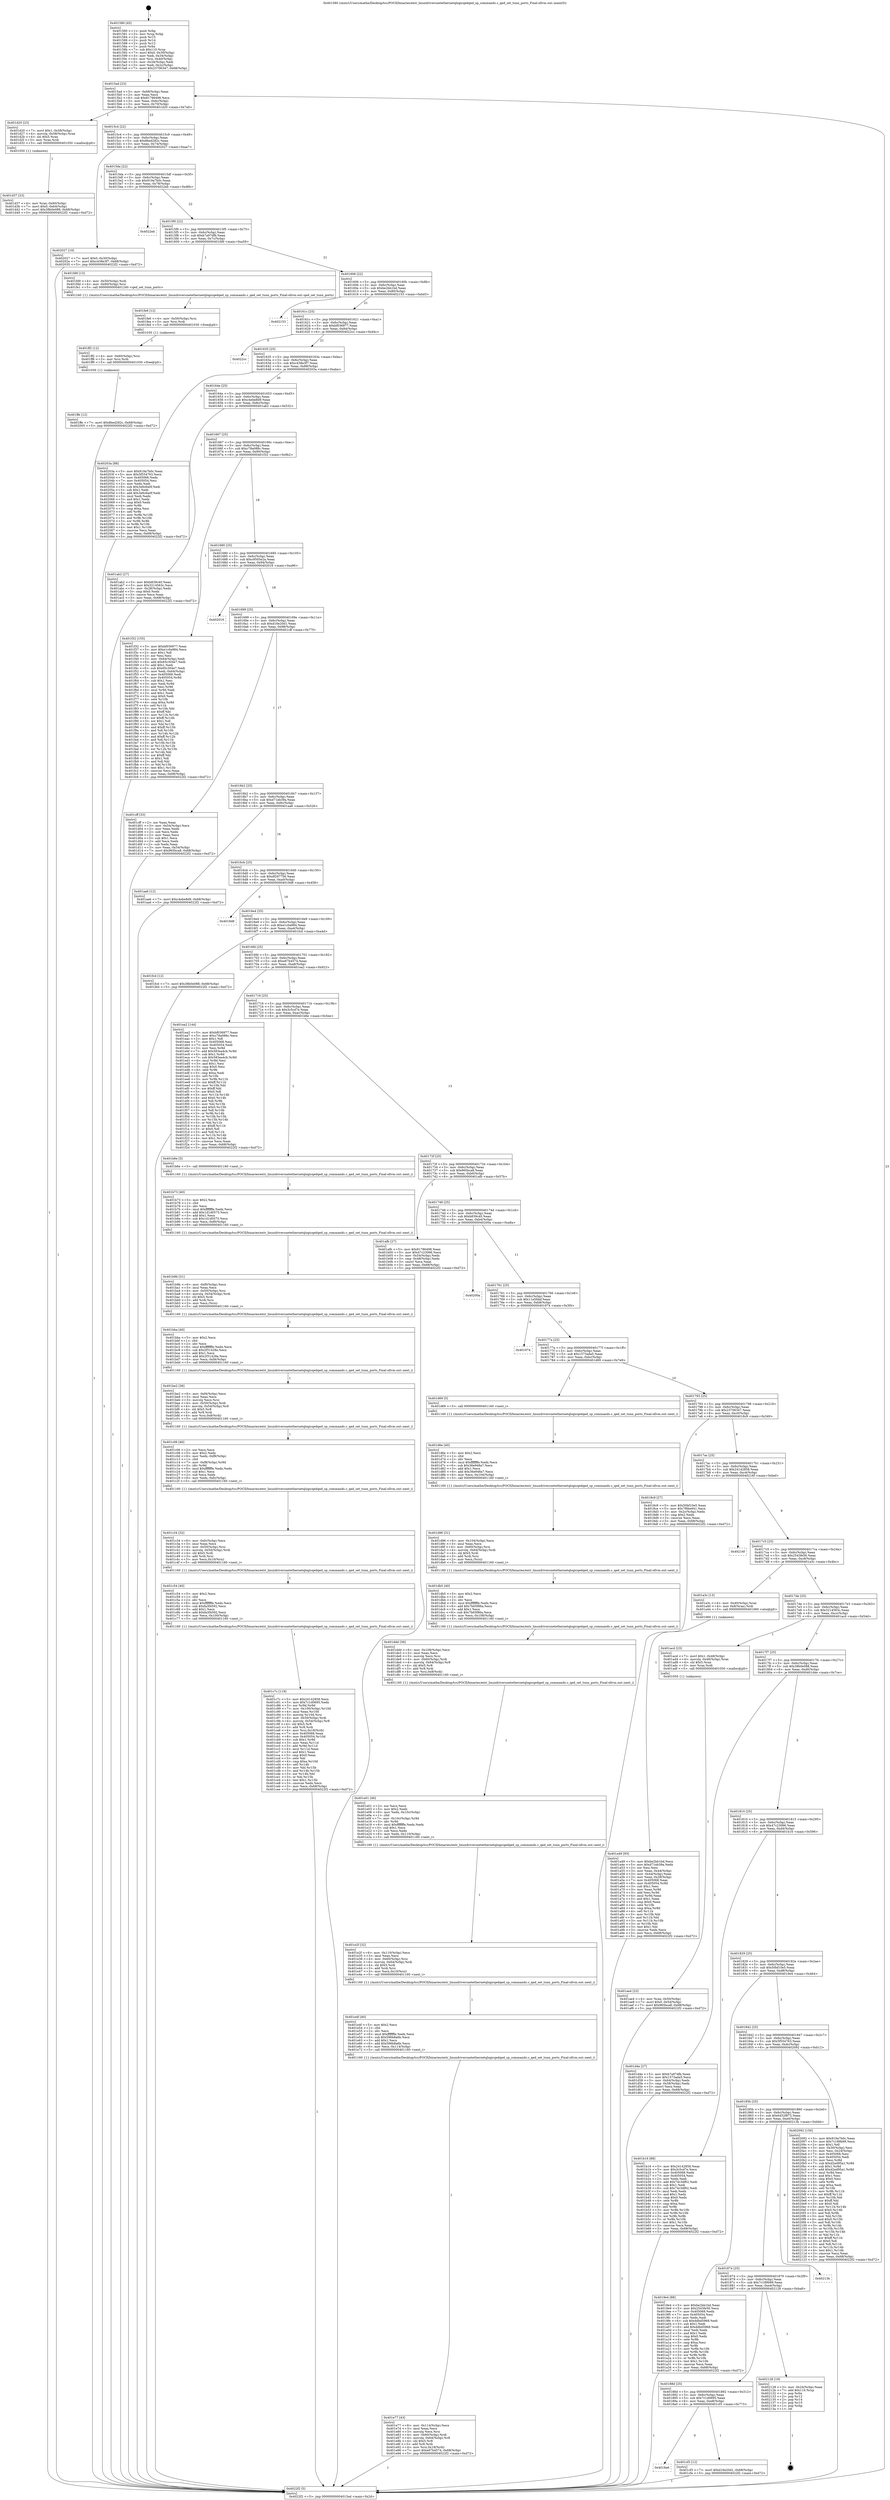 digraph "0x401580" {
  label = "0x401580 (/mnt/c/Users/mathe/Desktop/tcc/POCII/binaries/extr_linuxdriversnetethernetqlogicqedqed_sp_commands.c_qed_set_tunn_ports_Final-ollvm.out::main(0))"
  labelloc = "t"
  node[shape=record]

  Entry [label="",width=0.3,height=0.3,shape=circle,fillcolor=black,style=filled]
  "0x4015ad" [label="{
     0x4015ad [23]\l
     | [instrs]\l
     &nbsp;&nbsp;0x4015ad \<+3\>: mov -0x68(%rbp),%eax\l
     &nbsp;&nbsp;0x4015b0 \<+2\>: mov %eax,%ecx\l
     &nbsp;&nbsp;0x4015b2 \<+6\>: sub $0x81786498,%ecx\l
     &nbsp;&nbsp;0x4015b8 \<+3\>: mov %eax,-0x6c(%rbp)\l
     &nbsp;&nbsp;0x4015bb \<+3\>: mov %ecx,-0x70(%rbp)\l
     &nbsp;&nbsp;0x4015be \<+6\>: je 0000000000401d20 \<main+0x7a0\>\l
  }"]
  "0x401d20" [label="{
     0x401d20 [23]\l
     | [instrs]\l
     &nbsp;&nbsp;0x401d20 \<+7\>: movl $0x1,-0x58(%rbp)\l
     &nbsp;&nbsp;0x401d27 \<+4\>: movslq -0x58(%rbp),%rax\l
     &nbsp;&nbsp;0x401d2b \<+4\>: shl $0x5,%rax\l
     &nbsp;&nbsp;0x401d2f \<+3\>: mov %rax,%rdi\l
     &nbsp;&nbsp;0x401d32 \<+5\>: call 0000000000401050 \<malloc@plt\>\l
     | [calls]\l
     &nbsp;&nbsp;0x401050 \{1\} (unknown)\l
  }"]
  "0x4015c4" [label="{
     0x4015c4 [22]\l
     | [instrs]\l
     &nbsp;&nbsp;0x4015c4 \<+5\>: jmp 00000000004015c9 \<main+0x49\>\l
     &nbsp;&nbsp;0x4015c9 \<+3\>: mov -0x6c(%rbp),%eax\l
     &nbsp;&nbsp;0x4015cc \<+5\>: sub $0x8bed282c,%eax\l
     &nbsp;&nbsp;0x4015d1 \<+3\>: mov %eax,-0x74(%rbp)\l
     &nbsp;&nbsp;0x4015d4 \<+6\>: je 0000000000402027 \<main+0xaa7\>\l
  }"]
  Exit [label="",width=0.3,height=0.3,shape=circle,fillcolor=black,style=filled,peripheries=2]
  "0x402027" [label="{
     0x402027 [19]\l
     | [instrs]\l
     &nbsp;&nbsp;0x402027 \<+7\>: movl $0x0,-0x30(%rbp)\l
     &nbsp;&nbsp;0x40202e \<+7\>: movl $0xc438e3f7,-0x68(%rbp)\l
     &nbsp;&nbsp;0x402035 \<+5\>: jmp 00000000004022f2 \<main+0xd72\>\l
  }"]
  "0x4015da" [label="{
     0x4015da [22]\l
     | [instrs]\l
     &nbsp;&nbsp;0x4015da \<+5\>: jmp 00000000004015df \<main+0x5f\>\l
     &nbsp;&nbsp;0x4015df \<+3\>: mov -0x6c(%rbp),%eax\l
     &nbsp;&nbsp;0x4015e2 \<+5\>: sub $0x919a7b0c,%eax\l
     &nbsp;&nbsp;0x4015e7 \<+3\>: mov %eax,-0x78(%rbp)\l
     &nbsp;&nbsp;0x4015ea \<+6\>: je 00000000004022eb \<main+0xd6b\>\l
  }"]
  "0x401ffe" [label="{
     0x401ffe [12]\l
     | [instrs]\l
     &nbsp;&nbsp;0x401ffe \<+7\>: movl $0x8bed282c,-0x68(%rbp)\l
     &nbsp;&nbsp;0x402005 \<+5\>: jmp 00000000004022f2 \<main+0xd72\>\l
  }"]
  "0x4022eb" [label="{
     0x4022eb\l
  }", style=dashed]
  "0x4015f0" [label="{
     0x4015f0 [22]\l
     | [instrs]\l
     &nbsp;&nbsp;0x4015f0 \<+5\>: jmp 00000000004015f5 \<main+0x75\>\l
     &nbsp;&nbsp;0x4015f5 \<+3\>: mov -0x6c(%rbp),%eax\l
     &nbsp;&nbsp;0x4015f8 \<+5\>: sub $0xb7a97dfb,%eax\l
     &nbsp;&nbsp;0x4015fd \<+3\>: mov %eax,-0x7c(%rbp)\l
     &nbsp;&nbsp;0x401600 \<+6\>: je 0000000000401fd9 \<main+0xa59\>\l
  }"]
  "0x401ff2" [label="{
     0x401ff2 [12]\l
     | [instrs]\l
     &nbsp;&nbsp;0x401ff2 \<+4\>: mov -0x60(%rbp),%rsi\l
     &nbsp;&nbsp;0x401ff6 \<+3\>: mov %rsi,%rdi\l
     &nbsp;&nbsp;0x401ff9 \<+5\>: call 0000000000401030 \<free@plt\>\l
     | [calls]\l
     &nbsp;&nbsp;0x401030 \{1\} (unknown)\l
  }"]
  "0x401fd9" [label="{
     0x401fd9 [13]\l
     | [instrs]\l
     &nbsp;&nbsp;0x401fd9 \<+4\>: mov -0x50(%rbp),%rdi\l
     &nbsp;&nbsp;0x401fdd \<+4\>: mov -0x60(%rbp),%rsi\l
     &nbsp;&nbsp;0x401fe1 \<+5\>: call 0000000000401240 \<qed_set_tunn_ports\>\l
     | [calls]\l
     &nbsp;&nbsp;0x401240 \{1\} (/mnt/c/Users/mathe/Desktop/tcc/POCII/binaries/extr_linuxdriversnetethernetqlogicqedqed_sp_commands.c_qed_set_tunn_ports_Final-ollvm.out::qed_set_tunn_ports)\l
  }"]
  "0x401606" [label="{
     0x401606 [22]\l
     | [instrs]\l
     &nbsp;&nbsp;0x401606 \<+5\>: jmp 000000000040160b \<main+0x8b\>\l
     &nbsp;&nbsp;0x40160b \<+3\>: mov -0x6c(%rbp),%eax\l
     &nbsp;&nbsp;0x40160e \<+5\>: sub $0xbe2bb1bd,%eax\l
     &nbsp;&nbsp;0x401613 \<+3\>: mov %eax,-0x80(%rbp)\l
     &nbsp;&nbsp;0x401616 \<+6\>: je 0000000000402153 \<main+0xbd3\>\l
  }"]
  "0x401fe6" [label="{
     0x401fe6 [12]\l
     | [instrs]\l
     &nbsp;&nbsp;0x401fe6 \<+4\>: mov -0x50(%rbp),%rsi\l
     &nbsp;&nbsp;0x401fea \<+3\>: mov %rsi,%rdi\l
     &nbsp;&nbsp;0x401fed \<+5\>: call 0000000000401030 \<free@plt\>\l
     | [calls]\l
     &nbsp;&nbsp;0x401030 \{1\} (unknown)\l
  }"]
  "0x402153" [label="{
     0x402153\l
  }", style=dashed]
  "0x40161c" [label="{
     0x40161c [25]\l
     | [instrs]\l
     &nbsp;&nbsp;0x40161c \<+5\>: jmp 0000000000401621 \<main+0xa1\>\l
     &nbsp;&nbsp;0x401621 \<+3\>: mov -0x6c(%rbp),%eax\l
     &nbsp;&nbsp;0x401624 \<+5\>: sub $0xbf036977,%eax\l
     &nbsp;&nbsp;0x401629 \<+6\>: mov %eax,-0x84(%rbp)\l
     &nbsp;&nbsp;0x40162f \<+6\>: je 00000000004022cc \<main+0xd4c\>\l
  }"]
  "0x401e77" [label="{
     0x401e77 [43]\l
     | [instrs]\l
     &nbsp;&nbsp;0x401e77 \<+6\>: mov -0x114(%rbp),%ecx\l
     &nbsp;&nbsp;0x401e7d \<+3\>: imul %eax,%ecx\l
     &nbsp;&nbsp;0x401e80 \<+3\>: movslq %ecx,%rsi\l
     &nbsp;&nbsp;0x401e83 \<+4\>: mov -0x60(%rbp),%rdi\l
     &nbsp;&nbsp;0x401e87 \<+4\>: movslq -0x64(%rbp),%r8\l
     &nbsp;&nbsp;0x401e8b \<+4\>: shl $0x5,%r8\l
     &nbsp;&nbsp;0x401e8f \<+3\>: add %r8,%rdi\l
     &nbsp;&nbsp;0x401e92 \<+4\>: mov %rsi,0x18(%rdi)\l
     &nbsp;&nbsp;0x401e96 \<+7\>: movl $0xe67b4574,-0x68(%rbp)\l
     &nbsp;&nbsp;0x401e9d \<+5\>: jmp 00000000004022f2 \<main+0xd72\>\l
  }"]
  "0x4022cc" [label="{
     0x4022cc\l
  }", style=dashed]
  "0x401635" [label="{
     0x401635 [25]\l
     | [instrs]\l
     &nbsp;&nbsp;0x401635 \<+5\>: jmp 000000000040163a \<main+0xba\>\l
     &nbsp;&nbsp;0x40163a \<+3\>: mov -0x6c(%rbp),%eax\l
     &nbsp;&nbsp;0x40163d \<+5\>: sub $0xc438e3f7,%eax\l
     &nbsp;&nbsp;0x401642 \<+6\>: mov %eax,-0x88(%rbp)\l
     &nbsp;&nbsp;0x401648 \<+6\>: je 000000000040203a \<main+0xaba\>\l
  }"]
  "0x401e4f" [label="{
     0x401e4f [40]\l
     | [instrs]\l
     &nbsp;&nbsp;0x401e4f \<+5\>: mov $0x2,%ecx\l
     &nbsp;&nbsp;0x401e54 \<+1\>: cltd\l
     &nbsp;&nbsp;0x401e55 \<+2\>: idiv %ecx\l
     &nbsp;&nbsp;0x401e57 \<+6\>: imul $0xfffffffe,%edx,%ecx\l
     &nbsp;&nbsp;0x401e5d \<+6\>: sub $0x596b8a6b,%ecx\l
     &nbsp;&nbsp;0x401e63 \<+3\>: add $0x1,%ecx\l
     &nbsp;&nbsp;0x401e66 \<+6\>: add $0x596b8a6b,%ecx\l
     &nbsp;&nbsp;0x401e6c \<+6\>: mov %ecx,-0x114(%rbp)\l
     &nbsp;&nbsp;0x401e72 \<+5\>: call 0000000000401160 \<next_i\>\l
     | [calls]\l
     &nbsp;&nbsp;0x401160 \{1\} (/mnt/c/Users/mathe/Desktop/tcc/POCII/binaries/extr_linuxdriversnetethernetqlogicqedqed_sp_commands.c_qed_set_tunn_ports_Final-ollvm.out::next_i)\l
  }"]
  "0x40203a" [label="{
     0x40203a [88]\l
     | [instrs]\l
     &nbsp;&nbsp;0x40203a \<+5\>: mov $0x919a7b0c,%eax\l
     &nbsp;&nbsp;0x40203f \<+5\>: mov $0x5f554763,%ecx\l
     &nbsp;&nbsp;0x402044 \<+7\>: mov 0x405068,%edx\l
     &nbsp;&nbsp;0x40204b \<+7\>: mov 0x405054,%esi\l
     &nbsp;&nbsp;0x402052 \<+2\>: mov %edx,%edi\l
     &nbsp;&nbsp;0x402054 \<+6\>: sub $0x3e6c6a0f,%edi\l
     &nbsp;&nbsp;0x40205a \<+3\>: sub $0x1,%edi\l
     &nbsp;&nbsp;0x40205d \<+6\>: add $0x3e6c6a0f,%edi\l
     &nbsp;&nbsp;0x402063 \<+3\>: imul %edi,%edx\l
     &nbsp;&nbsp;0x402066 \<+3\>: and $0x1,%edx\l
     &nbsp;&nbsp;0x402069 \<+3\>: cmp $0x0,%edx\l
     &nbsp;&nbsp;0x40206c \<+4\>: sete %r8b\l
     &nbsp;&nbsp;0x402070 \<+3\>: cmp $0xa,%esi\l
     &nbsp;&nbsp;0x402073 \<+4\>: setl %r9b\l
     &nbsp;&nbsp;0x402077 \<+3\>: mov %r8b,%r10b\l
     &nbsp;&nbsp;0x40207a \<+3\>: and %r9b,%r10b\l
     &nbsp;&nbsp;0x40207d \<+3\>: xor %r9b,%r8b\l
     &nbsp;&nbsp;0x402080 \<+3\>: or %r8b,%r10b\l
     &nbsp;&nbsp;0x402083 \<+4\>: test $0x1,%r10b\l
     &nbsp;&nbsp;0x402087 \<+3\>: cmovne %ecx,%eax\l
     &nbsp;&nbsp;0x40208a \<+3\>: mov %eax,-0x68(%rbp)\l
     &nbsp;&nbsp;0x40208d \<+5\>: jmp 00000000004022f2 \<main+0xd72\>\l
  }"]
  "0x40164e" [label="{
     0x40164e [25]\l
     | [instrs]\l
     &nbsp;&nbsp;0x40164e \<+5\>: jmp 0000000000401653 \<main+0xd3\>\l
     &nbsp;&nbsp;0x401653 \<+3\>: mov -0x6c(%rbp),%eax\l
     &nbsp;&nbsp;0x401656 \<+5\>: sub $0xc4ebe8d9,%eax\l
     &nbsp;&nbsp;0x40165b \<+6\>: mov %eax,-0x8c(%rbp)\l
     &nbsp;&nbsp;0x401661 \<+6\>: je 0000000000401ab2 \<main+0x532\>\l
  }"]
  "0x401e2f" [label="{
     0x401e2f [32]\l
     | [instrs]\l
     &nbsp;&nbsp;0x401e2f \<+6\>: mov -0x110(%rbp),%ecx\l
     &nbsp;&nbsp;0x401e35 \<+3\>: imul %eax,%ecx\l
     &nbsp;&nbsp;0x401e38 \<+4\>: mov -0x60(%rbp),%rsi\l
     &nbsp;&nbsp;0x401e3c \<+4\>: movslq -0x64(%rbp),%rdi\l
     &nbsp;&nbsp;0x401e40 \<+4\>: shl $0x5,%rdi\l
     &nbsp;&nbsp;0x401e44 \<+3\>: add %rdi,%rsi\l
     &nbsp;&nbsp;0x401e47 \<+3\>: mov %ecx,0x10(%rsi)\l
     &nbsp;&nbsp;0x401e4a \<+5\>: call 0000000000401160 \<next_i\>\l
     | [calls]\l
     &nbsp;&nbsp;0x401160 \{1\} (/mnt/c/Users/mathe/Desktop/tcc/POCII/binaries/extr_linuxdriversnetethernetqlogicqedqed_sp_commands.c_qed_set_tunn_ports_Final-ollvm.out::next_i)\l
  }"]
  "0x401ab2" [label="{
     0x401ab2 [27]\l
     | [instrs]\l
     &nbsp;&nbsp;0x401ab2 \<+5\>: mov $0xb839c40,%eax\l
     &nbsp;&nbsp;0x401ab7 \<+5\>: mov $0x3214563c,%ecx\l
     &nbsp;&nbsp;0x401abc \<+3\>: mov -0x28(%rbp),%edx\l
     &nbsp;&nbsp;0x401abf \<+3\>: cmp $0x0,%edx\l
     &nbsp;&nbsp;0x401ac2 \<+3\>: cmove %ecx,%eax\l
     &nbsp;&nbsp;0x401ac5 \<+3\>: mov %eax,-0x68(%rbp)\l
     &nbsp;&nbsp;0x401ac8 \<+5\>: jmp 00000000004022f2 \<main+0xd72\>\l
  }"]
  "0x401667" [label="{
     0x401667 [25]\l
     | [instrs]\l
     &nbsp;&nbsp;0x401667 \<+5\>: jmp 000000000040166c \<main+0xec\>\l
     &nbsp;&nbsp;0x40166c \<+3\>: mov -0x6c(%rbp),%eax\l
     &nbsp;&nbsp;0x40166f \<+5\>: sub $0xc78a088c,%eax\l
     &nbsp;&nbsp;0x401674 \<+6\>: mov %eax,-0x90(%rbp)\l
     &nbsp;&nbsp;0x40167a \<+6\>: je 0000000000401f32 \<main+0x9b2\>\l
  }"]
  "0x401e01" [label="{
     0x401e01 [46]\l
     | [instrs]\l
     &nbsp;&nbsp;0x401e01 \<+2\>: xor %ecx,%ecx\l
     &nbsp;&nbsp;0x401e03 \<+5\>: mov $0x2,%edx\l
     &nbsp;&nbsp;0x401e08 \<+6\>: mov %edx,-0x10c(%rbp)\l
     &nbsp;&nbsp;0x401e0e \<+1\>: cltd\l
     &nbsp;&nbsp;0x401e0f \<+7\>: mov -0x10c(%rbp),%r9d\l
     &nbsp;&nbsp;0x401e16 \<+3\>: idiv %r9d\l
     &nbsp;&nbsp;0x401e19 \<+6\>: imul $0xfffffffe,%edx,%edx\l
     &nbsp;&nbsp;0x401e1f \<+3\>: sub $0x1,%ecx\l
     &nbsp;&nbsp;0x401e22 \<+2\>: sub %ecx,%edx\l
     &nbsp;&nbsp;0x401e24 \<+6\>: mov %edx,-0x110(%rbp)\l
     &nbsp;&nbsp;0x401e2a \<+5\>: call 0000000000401160 \<next_i\>\l
     | [calls]\l
     &nbsp;&nbsp;0x401160 \{1\} (/mnt/c/Users/mathe/Desktop/tcc/POCII/binaries/extr_linuxdriversnetethernetqlogicqedqed_sp_commands.c_qed_set_tunn_ports_Final-ollvm.out::next_i)\l
  }"]
  "0x401f32" [label="{
     0x401f32 [155]\l
     | [instrs]\l
     &nbsp;&nbsp;0x401f32 \<+5\>: mov $0xbf036977,%eax\l
     &nbsp;&nbsp;0x401f37 \<+5\>: mov $0xe1c0a984,%ecx\l
     &nbsp;&nbsp;0x401f3c \<+2\>: mov $0x1,%dl\l
     &nbsp;&nbsp;0x401f3e \<+2\>: xor %esi,%esi\l
     &nbsp;&nbsp;0x401f40 \<+3\>: mov -0x64(%rbp),%edi\l
     &nbsp;&nbsp;0x401f43 \<+6\>: add $0x65c304e7,%edi\l
     &nbsp;&nbsp;0x401f49 \<+3\>: add $0x1,%edi\l
     &nbsp;&nbsp;0x401f4c \<+6\>: sub $0x65c304e7,%edi\l
     &nbsp;&nbsp;0x401f52 \<+3\>: mov %edi,-0x64(%rbp)\l
     &nbsp;&nbsp;0x401f55 \<+7\>: mov 0x405068,%edi\l
     &nbsp;&nbsp;0x401f5c \<+8\>: mov 0x405054,%r8d\l
     &nbsp;&nbsp;0x401f64 \<+3\>: sub $0x1,%esi\l
     &nbsp;&nbsp;0x401f67 \<+3\>: mov %edi,%r9d\l
     &nbsp;&nbsp;0x401f6a \<+3\>: add %esi,%r9d\l
     &nbsp;&nbsp;0x401f6d \<+4\>: imul %r9d,%edi\l
     &nbsp;&nbsp;0x401f71 \<+3\>: and $0x1,%edi\l
     &nbsp;&nbsp;0x401f74 \<+3\>: cmp $0x0,%edi\l
     &nbsp;&nbsp;0x401f77 \<+4\>: sete %r10b\l
     &nbsp;&nbsp;0x401f7b \<+4\>: cmp $0xa,%r8d\l
     &nbsp;&nbsp;0x401f7f \<+4\>: setl %r11b\l
     &nbsp;&nbsp;0x401f83 \<+3\>: mov %r10b,%bl\l
     &nbsp;&nbsp;0x401f86 \<+3\>: xor $0xff,%bl\l
     &nbsp;&nbsp;0x401f89 \<+3\>: mov %r11b,%r14b\l
     &nbsp;&nbsp;0x401f8c \<+4\>: xor $0xff,%r14b\l
     &nbsp;&nbsp;0x401f90 \<+3\>: xor $0x1,%dl\l
     &nbsp;&nbsp;0x401f93 \<+3\>: mov %bl,%r15b\l
     &nbsp;&nbsp;0x401f96 \<+4\>: and $0xff,%r15b\l
     &nbsp;&nbsp;0x401f9a \<+3\>: and %dl,%r10b\l
     &nbsp;&nbsp;0x401f9d \<+3\>: mov %r14b,%r12b\l
     &nbsp;&nbsp;0x401fa0 \<+4\>: and $0xff,%r12b\l
     &nbsp;&nbsp;0x401fa4 \<+3\>: and %dl,%r11b\l
     &nbsp;&nbsp;0x401fa7 \<+3\>: or %r10b,%r15b\l
     &nbsp;&nbsp;0x401faa \<+3\>: or %r11b,%r12b\l
     &nbsp;&nbsp;0x401fad \<+3\>: xor %r12b,%r15b\l
     &nbsp;&nbsp;0x401fb0 \<+3\>: or %r14b,%bl\l
     &nbsp;&nbsp;0x401fb3 \<+3\>: xor $0xff,%bl\l
     &nbsp;&nbsp;0x401fb6 \<+3\>: or $0x1,%dl\l
     &nbsp;&nbsp;0x401fb9 \<+2\>: and %dl,%bl\l
     &nbsp;&nbsp;0x401fbb \<+3\>: or %bl,%r15b\l
     &nbsp;&nbsp;0x401fbe \<+4\>: test $0x1,%r15b\l
     &nbsp;&nbsp;0x401fc2 \<+3\>: cmovne %ecx,%eax\l
     &nbsp;&nbsp;0x401fc5 \<+3\>: mov %eax,-0x68(%rbp)\l
     &nbsp;&nbsp;0x401fc8 \<+5\>: jmp 00000000004022f2 \<main+0xd72\>\l
  }"]
  "0x401680" [label="{
     0x401680 [25]\l
     | [instrs]\l
     &nbsp;&nbsp;0x401680 \<+5\>: jmp 0000000000401685 \<main+0x105\>\l
     &nbsp;&nbsp;0x401685 \<+3\>: mov -0x6c(%rbp),%eax\l
     &nbsp;&nbsp;0x401688 \<+5\>: sub $0xc9505e2a,%eax\l
     &nbsp;&nbsp;0x40168d \<+6\>: mov %eax,-0x94(%rbp)\l
     &nbsp;&nbsp;0x401693 \<+6\>: je 0000000000402016 \<main+0xa96\>\l
  }"]
  "0x401ddd" [label="{
     0x401ddd [36]\l
     | [instrs]\l
     &nbsp;&nbsp;0x401ddd \<+6\>: mov -0x108(%rbp),%ecx\l
     &nbsp;&nbsp;0x401de3 \<+3\>: imul %eax,%ecx\l
     &nbsp;&nbsp;0x401de6 \<+3\>: movslq %ecx,%rsi\l
     &nbsp;&nbsp;0x401de9 \<+4\>: mov -0x60(%rbp),%rdi\l
     &nbsp;&nbsp;0x401ded \<+4\>: movslq -0x64(%rbp),%r8\l
     &nbsp;&nbsp;0x401df1 \<+4\>: shl $0x5,%r8\l
     &nbsp;&nbsp;0x401df5 \<+3\>: add %r8,%rdi\l
     &nbsp;&nbsp;0x401df8 \<+4\>: mov %rsi,0x8(%rdi)\l
     &nbsp;&nbsp;0x401dfc \<+5\>: call 0000000000401160 \<next_i\>\l
     | [calls]\l
     &nbsp;&nbsp;0x401160 \{1\} (/mnt/c/Users/mathe/Desktop/tcc/POCII/binaries/extr_linuxdriversnetethernetqlogicqedqed_sp_commands.c_qed_set_tunn_ports_Final-ollvm.out::next_i)\l
  }"]
  "0x402016" [label="{
     0x402016\l
  }", style=dashed]
  "0x401699" [label="{
     0x401699 [25]\l
     | [instrs]\l
     &nbsp;&nbsp;0x401699 \<+5\>: jmp 000000000040169e \<main+0x11e\>\l
     &nbsp;&nbsp;0x40169e \<+3\>: mov -0x6c(%rbp),%eax\l
     &nbsp;&nbsp;0x4016a1 \<+5\>: sub $0xd16e20d1,%eax\l
     &nbsp;&nbsp;0x4016a6 \<+6\>: mov %eax,-0x98(%rbp)\l
     &nbsp;&nbsp;0x4016ac \<+6\>: je 0000000000401cff \<main+0x77f\>\l
  }"]
  "0x401db5" [label="{
     0x401db5 [40]\l
     | [instrs]\l
     &nbsp;&nbsp;0x401db5 \<+5\>: mov $0x2,%ecx\l
     &nbsp;&nbsp;0x401dba \<+1\>: cltd\l
     &nbsp;&nbsp;0x401dbb \<+2\>: idiv %ecx\l
     &nbsp;&nbsp;0x401dbd \<+6\>: imul $0xfffffffe,%edx,%ecx\l
     &nbsp;&nbsp;0x401dc3 \<+6\>: add $0x7b65f86a,%ecx\l
     &nbsp;&nbsp;0x401dc9 \<+3\>: add $0x1,%ecx\l
     &nbsp;&nbsp;0x401dcc \<+6\>: sub $0x7b65f86a,%ecx\l
     &nbsp;&nbsp;0x401dd2 \<+6\>: mov %ecx,-0x108(%rbp)\l
     &nbsp;&nbsp;0x401dd8 \<+5\>: call 0000000000401160 \<next_i\>\l
     | [calls]\l
     &nbsp;&nbsp;0x401160 \{1\} (/mnt/c/Users/mathe/Desktop/tcc/POCII/binaries/extr_linuxdriversnetethernetqlogicqedqed_sp_commands.c_qed_set_tunn_ports_Final-ollvm.out::next_i)\l
  }"]
  "0x401cff" [label="{
     0x401cff [33]\l
     | [instrs]\l
     &nbsp;&nbsp;0x401cff \<+2\>: xor %eax,%eax\l
     &nbsp;&nbsp;0x401d01 \<+3\>: mov -0x54(%rbp),%ecx\l
     &nbsp;&nbsp;0x401d04 \<+2\>: mov %eax,%edx\l
     &nbsp;&nbsp;0x401d06 \<+2\>: sub %ecx,%edx\l
     &nbsp;&nbsp;0x401d08 \<+2\>: mov %eax,%ecx\l
     &nbsp;&nbsp;0x401d0a \<+3\>: sub $0x1,%ecx\l
     &nbsp;&nbsp;0x401d0d \<+2\>: add %ecx,%edx\l
     &nbsp;&nbsp;0x401d0f \<+2\>: sub %edx,%eax\l
     &nbsp;&nbsp;0x401d11 \<+3\>: mov %eax,-0x54(%rbp)\l
     &nbsp;&nbsp;0x401d14 \<+7\>: movl $0x965bca8,-0x68(%rbp)\l
     &nbsp;&nbsp;0x401d1b \<+5\>: jmp 00000000004022f2 \<main+0xd72\>\l
  }"]
  "0x4016b2" [label="{
     0x4016b2 [25]\l
     | [instrs]\l
     &nbsp;&nbsp;0x4016b2 \<+5\>: jmp 00000000004016b7 \<main+0x137\>\l
     &nbsp;&nbsp;0x4016b7 \<+3\>: mov -0x6c(%rbp),%eax\l
     &nbsp;&nbsp;0x4016ba \<+5\>: sub $0xd71eb39a,%eax\l
     &nbsp;&nbsp;0x4016bf \<+6\>: mov %eax,-0x9c(%rbp)\l
     &nbsp;&nbsp;0x4016c5 \<+6\>: je 0000000000401aa6 \<main+0x526\>\l
  }"]
  "0x401d96" [label="{
     0x401d96 [31]\l
     | [instrs]\l
     &nbsp;&nbsp;0x401d96 \<+6\>: mov -0x104(%rbp),%ecx\l
     &nbsp;&nbsp;0x401d9c \<+3\>: imul %eax,%ecx\l
     &nbsp;&nbsp;0x401d9f \<+4\>: mov -0x60(%rbp),%rsi\l
     &nbsp;&nbsp;0x401da3 \<+4\>: movslq -0x64(%rbp),%rdi\l
     &nbsp;&nbsp;0x401da7 \<+4\>: shl $0x5,%rdi\l
     &nbsp;&nbsp;0x401dab \<+3\>: add %rdi,%rsi\l
     &nbsp;&nbsp;0x401dae \<+2\>: mov %ecx,(%rsi)\l
     &nbsp;&nbsp;0x401db0 \<+5\>: call 0000000000401160 \<next_i\>\l
     | [calls]\l
     &nbsp;&nbsp;0x401160 \{1\} (/mnt/c/Users/mathe/Desktop/tcc/POCII/binaries/extr_linuxdriversnetethernetqlogicqedqed_sp_commands.c_qed_set_tunn_ports_Final-ollvm.out::next_i)\l
  }"]
  "0x401aa6" [label="{
     0x401aa6 [12]\l
     | [instrs]\l
     &nbsp;&nbsp;0x401aa6 \<+7\>: movl $0xc4ebe8d9,-0x68(%rbp)\l
     &nbsp;&nbsp;0x401aad \<+5\>: jmp 00000000004022f2 \<main+0xd72\>\l
  }"]
  "0x4016cb" [label="{
     0x4016cb [25]\l
     | [instrs]\l
     &nbsp;&nbsp;0x4016cb \<+5\>: jmp 00000000004016d0 \<main+0x150\>\l
     &nbsp;&nbsp;0x4016d0 \<+3\>: mov -0x6c(%rbp),%eax\l
     &nbsp;&nbsp;0x4016d3 \<+5\>: sub $0xdf297756,%eax\l
     &nbsp;&nbsp;0x4016d8 \<+6\>: mov %eax,-0xa0(%rbp)\l
     &nbsp;&nbsp;0x4016de \<+6\>: je 00000000004019d8 \<main+0x458\>\l
  }"]
  "0x401d6e" [label="{
     0x401d6e [40]\l
     | [instrs]\l
     &nbsp;&nbsp;0x401d6e \<+5\>: mov $0x2,%ecx\l
     &nbsp;&nbsp;0x401d73 \<+1\>: cltd\l
     &nbsp;&nbsp;0x401d74 \<+2\>: idiv %ecx\l
     &nbsp;&nbsp;0x401d76 \<+6\>: imul $0xfffffffe,%edx,%ecx\l
     &nbsp;&nbsp;0x401d7c \<+6\>: sub $0x36e948a7,%ecx\l
     &nbsp;&nbsp;0x401d82 \<+3\>: add $0x1,%ecx\l
     &nbsp;&nbsp;0x401d85 \<+6\>: add $0x36e948a7,%ecx\l
     &nbsp;&nbsp;0x401d8b \<+6\>: mov %ecx,-0x104(%rbp)\l
     &nbsp;&nbsp;0x401d91 \<+5\>: call 0000000000401160 \<next_i\>\l
     | [calls]\l
     &nbsp;&nbsp;0x401160 \{1\} (/mnt/c/Users/mathe/Desktop/tcc/POCII/binaries/extr_linuxdriversnetethernetqlogicqedqed_sp_commands.c_qed_set_tunn_ports_Final-ollvm.out::next_i)\l
  }"]
  "0x4019d8" [label="{
     0x4019d8\l
  }", style=dashed]
  "0x4016e4" [label="{
     0x4016e4 [25]\l
     | [instrs]\l
     &nbsp;&nbsp;0x4016e4 \<+5\>: jmp 00000000004016e9 \<main+0x169\>\l
     &nbsp;&nbsp;0x4016e9 \<+3\>: mov -0x6c(%rbp),%eax\l
     &nbsp;&nbsp;0x4016ec \<+5\>: sub $0xe1c0a984,%eax\l
     &nbsp;&nbsp;0x4016f1 \<+6\>: mov %eax,-0xa4(%rbp)\l
     &nbsp;&nbsp;0x4016f7 \<+6\>: je 0000000000401fcd \<main+0xa4d\>\l
  }"]
  "0x401d37" [label="{
     0x401d37 [23]\l
     | [instrs]\l
     &nbsp;&nbsp;0x401d37 \<+4\>: mov %rax,-0x60(%rbp)\l
     &nbsp;&nbsp;0x401d3b \<+7\>: movl $0x0,-0x64(%rbp)\l
     &nbsp;&nbsp;0x401d42 \<+7\>: movl $0x38b0e088,-0x68(%rbp)\l
     &nbsp;&nbsp;0x401d49 \<+5\>: jmp 00000000004022f2 \<main+0xd72\>\l
  }"]
  "0x401fcd" [label="{
     0x401fcd [12]\l
     | [instrs]\l
     &nbsp;&nbsp;0x401fcd \<+7\>: movl $0x38b0e088,-0x68(%rbp)\l
     &nbsp;&nbsp;0x401fd4 \<+5\>: jmp 00000000004022f2 \<main+0xd72\>\l
  }"]
  "0x4016fd" [label="{
     0x4016fd [25]\l
     | [instrs]\l
     &nbsp;&nbsp;0x4016fd \<+5\>: jmp 0000000000401702 \<main+0x182\>\l
     &nbsp;&nbsp;0x401702 \<+3\>: mov -0x6c(%rbp),%eax\l
     &nbsp;&nbsp;0x401705 \<+5\>: sub $0xe67b4574,%eax\l
     &nbsp;&nbsp;0x40170a \<+6\>: mov %eax,-0xa8(%rbp)\l
     &nbsp;&nbsp;0x401710 \<+6\>: je 0000000000401ea2 \<main+0x922\>\l
  }"]
  "0x4018a6" [label="{
     0x4018a6\l
  }", style=dashed]
  "0x401ea2" [label="{
     0x401ea2 [144]\l
     | [instrs]\l
     &nbsp;&nbsp;0x401ea2 \<+5\>: mov $0xbf036977,%eax\l
     &nbsp;&nbsp;0x401ea7 \<+5\>: mov $0xc78a088c,%ecx\l
     &nbsp;&nbsp;0x401eac \<+2\>: mov $0x1,%dl\l
     &nbsp;&nbsp;0x401eae \<+7\>: mov 0x405068,%esi\l
     &nbsp;&nbsp;0x401eb5 \<+7\>: mov 0x405054,%edi\l
     &nbsp;&nbsp;0x401ebc \<+3\>: mov %esi,%r8d\l
     &nbsp;&nbsp;0x401ebf \<+7\>: add $0x583ea4cb,%r8d\l
     &nbsp;&nbsp;0x401ec6 \<+4\>: sub $0x1,%r8d\l
     &nbsp;&nbsp;0x401eca \<+7\>: sub $0x583ea4cb,%r8d\l
     &nbsp;&nbsp;0x401ed1 \<+4\>: imul %r8d,%esi\l
     &nbsp;&nbsp;0x401ed5 \<+3\>: and $0x1,%esi\l
     &nbsp;&nbsp;0x401ed8 \<+3\>: cmp $0x0,%esi\l
     &nbsp;&nbsp;0x401edb \<+4\>: sete %r9b\l
     &nbsp;&nbsp;0x401edf \<+3\>: cmp $0xa,%edi\l
     &nbsp;&nbsp;0x401ee2 \<+4\>: setl %r10b\l
     &nbsp;&nbsp;0x401ee6 \<+3\>: mov %r9b,%r11b\l
     &nbsp;&nbsp;0x401ee9 \<+4\>: xor $0xff,%r11b\l
     &nbsp;&nbsp;0x401eed \<+3\>: mov %r10b,%bl\l
     &nbsp;&nbsp;0x401ef0 \<+3\>: xor $0xff,%bl\l
     &nbsp;&nbsp;0x401ef3 \<+3\>: xor $0x0,%dl\l
     &nbsp;&nbsp;0x401ef6 \<+3\>: mov %r11b,%r14b\l
     &nbsp;&nbsp;0x401ef9 \<+4\>: and $0x0,%r14b\l
     &nbsp;&nbsp;0x401efd \<+3\>: and %dl,%r9b\l
     &nbsp;&nbsp;0x401f00 \<+3\>: mov %bl,%r15b\l
     &nbsp;&nbsp;0x401f03 \<+4\>: and $0x0,%r15b\l
     &nbsp;&nbsp;0x401f07 \<+3\>: and %dl,%r10b\l
     &nbsp;&nbsp;0x401f0a \<+3\>: or %r9b,%r14b\l
     &nbsp;&nbsp;0x401f0d \<+3\>: or %r10b,%r15b\l
     &nbsp;&nbsp;0x401f10 \<+3\>: xor %r15b,%r14b\l
     &nbsp;&nbsp;0x401f13 \<+3\>: or %bl,%r11b\l
     &nbsp;&nbsp;0x401f16 \<+4\>: xor $0xff,%r11b\l
     &nbsp;&nbsp;0x401f1a \<+3\>: or $0x0,%dl\l
     &nbsp;&nbsp;0x401f1d \<+3\>: and %dl,%r11b\l
     &nbsp;&nbsp;0x401f20 \<+3\>: or %r11b,%r14b\l
     &nbsp;&nbsp;0x401f23 \<+4\>: test $0x1,%r14b\l
     &nbsp;&nbsp;0x401f27 \<+3\>: cmovne %ecx,%eax\l
     &nbsp;&nbsp;0x401f2a \<+3\>: mov %eax,-0x68(%rbp)\l
     &nbsp;&nbsp;0x401f2d \<+5\>: jmp 00000000004022f2 \<main+0xd72\>\l
  }"]
  "0x401716" [label="{
     0x401716 [25]\l
     | [instrs]\l
     &nbsp;&nbsp;0x401716 \<+5\>: jmp 000000000040171b \<main+0x19b\>\l
     &nbsp;&nbsp;0x40171b \<+3\>: mov -0x6c(%rbp),%eax\l
     &nbsp;&nbsp;0x40171e \<+5\>: sub $0x3c5cd7e,%eax\l
     &nbsp;&nbsp;0x401723 \<+6\>: mov %eax,-0xac(%rbp)\l
     &nbsp;&nbsp;0x401729 \<+6\>: je 0000000000401b6e \<main+0x5ee\>\l
  }"]
  "0x401cf3" [label="{
     0x401cf3 [12]\l
     | [instrs]\l
     &nbsp;&nbsp;0x401cf3 \<+7\>: movl $0xd16e20d1,-0x68(%rbp)\l
     &nbsp;&nbsp;0x401cfa \<+5\>: jmp 00000000004022f2 \<main+0xd72\>\l
  }"]
  "0x401b6e" [label="{
     0x401b6e [5]\l
     | [instrs]\l
     &nbsp;&nbsp;0x401b6e \<+5\>: call 0000000000401160 \<next_i\>\l
     | [calls]\l
     &nbsp;&nbsp;0x401160 \{1\} (/mnt/c/Users/mathe/Desktop/tcc/POCII/binaries/extr_linuxdriversnetethernetqlogicqedqed_sp_commands.c_qed_set_tunn_ports_Final-ollvm.out::next_i)\l
  }"]
  "0x40172f" [label="{
     0x40172f [25]\l
     | [instrs]\l
     &nbsp;&nbsp;0x40172f \<+5\>: jmp 0000000000401734 \<main+0x1b4\>\l
     &nbsp;&nbsp;0x401734 \<+3\>: mov -0x6c(%rbp),%eax\l
     &nbsp;&nbsp;0x401737 \<+5\>: sub $0x965bca8,%eax\l
     &nbsp;&nbsp;0x40173c \<+6\>: mov %eax,-0xb0(%rbp)\l
     &nbsp;&nbsp;0x401742 \<+6\>: je 0000000000401afb \<main+0x57b\>\l
  }"]
  "0x40188d" [label="{
     0x40188d [25]\l
     | [instrs]\l
     &nbsp;&nbsp;0x40188d \<+5\>: jmp 0000000000401892 \<main+0x312\>\l
     &nbsp;&nbsp;0x401892 \<+3\>: mov -0x6c(%rbp),%eax\l
     &nbsp;&nbsp;0x401895 \<+5\>: sub $0x7c1d0695,%eax\l
     &nbsp;&nbsp;0x40189a \<+6\>: mov %eax,-0xe8(%rbp)\l
     &nbsp;&nbsp;0x4018a0 \<+6\>: je 0000000000401cf3 \<main+0x773\>\l
  }"]
  "0x401afb" [label="{
     0x401afb [27]\l
     | [instrs]\l
     &nbsp;&nbsp;0x401afb \<+5\>: mov $0x81786498,%eax\l
     &nbsp;&nbsp;0x401b00 \<+5\>: mov $0x47c23066,%ecx\l
     &nbsp;&nbsp;0x401b05 \<+3\>: mov -0x54(%rbp),%edx\l
     &nbsp;&nbsp;0x401b08 \<+3\>: cmp -0x48(%rbp),%edx\l
     &nbsp;&nbsp;0x401b0b \<+3\>: cmovl %ecx,%eax\l
     &nbsp;&nbsp;0x401b0e \<+3\>: mov %eax,-0x68(%rbp)\l
     &nbsp;&nbsp;0x401b11 \<+5\>: jmp 00000000004022f2 \<main+0xd72\>\l
  }"]
  "0x401748" [label="{
     0x401748 [25]\l
     | [instrs]\l
     &nbsp;&nbsp;0x401748 \<+5\>: jmp 000000000040174d \<main+0x1cd\>\l
     &nbsp;&nbsp;0x40174d \<+3\>: mov -0x6c(%rbp),%eax\l
     &nbsp;&nbsp;0x401750 \<+5\>: sub $0xb839c40,%eax\l
     &nbsp;&nbsp;0x401755 \<+6\>: mov %eax,-0xb4(%rbp)\l
     &nbsp;&nbsp;0x40175b \<+6\>: je 000000000040200a \<main+0xa8a\>\l
  }"]
  "0x402128" [label="{
     0x402128 [19]\l
     | [instrs]\l
     &nbsp;&nbsp;0x402128 \<+3\>: mov -0x24(%rbp),%eax\l
     &nbsp;&nbsp;0x40212b \<+7\>: add $0x110,%rsp\l
     &nbsp;&nbsp;0x402132 \<+1\>: pop %rbx\l
     &nbsp;&nbsp;0x402133 \<+2\>: pop %r12\l
     &nbsp;&nbsp;0x402135 \<+2\>: pop %r14\l
     &nbsp;&nbsp;0x402137 \<+2\>: pop %r15\l
     &nbsp;&nbsp;0x402139 \<+1\>: pop %rbp\l
     &nbsp;&nbsp;0x40213a \<+1\>: ret\l
  }"]
  "0x40200a" [label="{
     0x40200a\l
  }", style=dashed]
  "0x401761" [label="{
     0x401761 [25]\l
     | [instrs]\l
     &nbsp;&nbsp;0x401761 \<+5\>: jmp 0000000000401766 \<main+0x1e6\>\l
     &nbsp;&nbsp;0x401766 \<+3\>: mov -0x6c(%rbp),%eax\l
     &nbsp;&nbsp;0x401769 \<+5\>: sub $0x11a5fdaf,%eax\l
     &nbsp;&nbsp;0x40176e \<+6\>: mov %eax,-0xb8(%rbp)\l
     &nbsp;&nbsp;0x401774 \<+6\>: je 0000000000401974 \<main+0x3f4\>\l
  }"]
  "0x401874" [label="{
     0x401874 [25]\l
     | [instrs]\l
     &nbsp;&nbsp;0x401874 \<+5\>: jmp 0000000000401879 \<main+0x2f9\>\l
     &nbsp;&nbsp;0x401879 \<+3\>: mov -0x6c(%rbp),%eax\l
     &nbsp;&nbsp;0x40187c \<+5\>: sub $0x7c189b99,%eax\l
     &nbsp;&nbsp;0x401881 \<+6\>: mov %eax,-0xe4(%rbp)\l
     &nbsp;&nbsp;0x401887 \<+6\>: je 0000000000402128 \<main+0xba8\>\l
  }"]
  "0x401974" [label="{
     0x401974\l
  }", style=dashed]
  "0x40177a" [label="{
     0x40177a [25]\l
     | [instrs]\l
     &nbsp;&nbsp;0x40177a \<+5\>: jmp 000000000040177f \<main+0x1ff\>\l
     &nbsp;&nbsp;0x40177f \<+3\>: mov -0x6c(%rbp),%eax\l
     &nbsp;&nbsp;0x401782 \<+5\>: sub $0x1573ada5,%eax\l
     &nbsp;&nbsp;0x401787 \<+6\>: mov %eax,-0xbc(%rbp)\l
     &nbsp;&nbsp;0x40178d \<+6\>: je 0000000000401d69 \<main+0x7e9\>\l
  }"]
  "0x40213b" [label="{
     0x40213b\l
  }", style=dashed]
  "0x401d69" [label="{
     0x401d69 [5]\l
     | [instrs]\l
     &nbsp;&nbsp;0x401d69 \<+5\>: call 0000000000401160 \<next_i\>\l
     | [calls]\l
     &nbsp;&nbsp;0x401160 \{1\} (/mnt/c/Users/mathe/Desktop/tcc/POCII/binaries/extr_linuxdriversnetethernetqlogicqedqed_sp_commands.c_qed_set_tunn_ports_Final-ollvm.out::next_i)\l
  }"]
  "0x401793" [label="{
     0x401793 [25]\l
     | [instrs]\l
     &nbsp;&nbsp;0x401793 \<+5\>: jmp 0000000000401798 \<main+0x218\>\l
     &nbsp;&nbsp;0x401798 \<+3\>: mov -0x6c(%rbp),%eax\l
     &nbsp;&nbsp;0x40179b \<+5\>: sub $0x23706347,%eax\l
     &nbsp;&nbsp;0x4017a0 \<+6\>: mov %eax,-0xc0(%rbp)\l
     &nbsp;&nbsp;0x4017a6 \<+6\>: je 00000000004018c9 \<main+0x349\>\l
  }"]
  "0x40185b" [label="{
     0x40185b [25]\l
     | [instrs]\l
     &nbsp;&nbsp;0x40185b \<+5\>: jmp 0000000000401860 \<main+0x2e0\>\l
     &nbsp;&nbsp;0x401860 \<+3\>: mov -0x6c(%rbp),%eax\l
     &nbsp;&nbsp;0x401863 \<+5\>: sub $0x6452f873,%eax\l
     &nbsp;&nbsp;0x401868 \<+6\>: mov %eax,-0xe0(%rbp)\l
     &nbsp;&nbsp;0x40186e \<+6\>: je 000000000040213b \<main+0xbbb\>\l
  }"]
  "0x4018c9" [label="{
     0x4018c9 [27]\l
     | [instrs]\l
     &nbsp;&nbsp;0x4018c9 \<+5\>: mov $0x50bf10e5,%eax\l
     &nbsp;&nbsp;0x4018ce \<+5\>: mov $0x7f6be941,%ecx\l
     &nbsp;&nbsp;0x4018d3 \<+3\>: mov -0x2c(%rbp),%edx\l
     &nbsp;&nbsp;0x4018d6 \<+3\>: cmp $0x2,%edx\l
     &nbsp;&nbsp;0x4018d9 \<+3\>: cmovne %ecx,%eax\l
     &nbsp;&nbsp;0x4018dc \<+3\>: mov %eax,-0x68(%rbp)\l
     &nbsp;&nbsp;0x4018df \<+5\>: jmp 00000000004022f2 \<main+0xd72\>\l
  }"]
  "0x4017ac" [label="{
     0x4017ac [25]\l
     | [instrs]\l
     &nbsp;&nbsp;0x4017ac \<+5\>: jmp 00000000004017b1 \<main+0x231\>\l
     &nbsp;&nbsp;0x4017b1 \<+3\>: mov -0x6c(%rbp),%eax\l
     &nbsp;&nbsp;0x4017b4 \<+5\>: sub $0x24142858,%eax\l
     &nbsp;&nbsp;0x4017b9 \<+6\>: mov %eax,-0xc4(%rbp)\l
     &nbsp;&nbsp;0x4017bf \<+6\>: je 000000000040216f \<main+0xbef\>\l
  }"]
  "0x4022f2" [label="{
     0x4022f2 [5]\l
     | [instrs]\l
     &nbsp;&nbsp;0x4022f2 \<+5\>: jmp 00000000004015ad \<main+0x2d\>\l
  }"]
  "0x401580" [label="{
     0x401580 [45]\l
     | [instrs]\l
     &nbsp;&nbsp;0x401580 \<+1\>: push %rbp\l
     &nbsp;&nbsp;0x401581 \<+3\>: mov %rsp,%rbp\l
     &nbsp;&nbsp;0x401584 \<+2\>: push %r15\l
     &nbsp;&nbsp;0x401586 \<+2\>: push %r14\l
     &nbsp;&nbsp;0x401588 \<+2\>: push %r12\l
     &nbsp;&nbsp;0x40158a \<+1\>: push %rbx\l
     &nbsp;&nbsp;0x40158b \<+7\>: sub $0x110,%rsp\l
     &nbsp;&nbsp;0x401592 \<+7\>: movl $0x0,-0x30(%rbp)\l
     &nbsp;&nbsp;0x401599 \<+3\>: mov %edi,-0x34(%rbp)\l
     &nbsp;&nbsp;0x40159c \<+4\>: mov %rsi,-0x40(%rbp)\l
     &nbsp;&nbsp;0x4015a0 \<+3\>: mov -0x34(%rbp),%edi\l
     &nbsp;&nbsp;0x4015a3 \<+3\>: mov %edi,-0x2c(%rbp)\l
     &nbsp;&nbsp;0x4015a6 \<+7\>: movl $0x23706347,-0x68(%rbp)\l
  }"]
  "0x402092" [label="{
     0x402092 [150]\l
     | [instrs]\l
     &nbsp;&nbsp;0x402092 \<+5\>: mov $0x919a7b0c,%eax\l
     &nbsp;&nbsp;0x402097 \<+5\>: mov $0x7c189b99,%ecx\l
     &nbsp;&nbsp;0x40209c \<+2\>: mov $0x1,%dl\l
     &nbsp;&nbsp;0x40209e \<+3\>: mov -0x30(%rbp),%esi\l
     &nbsp;&nbsp;0x4020a1 \<+3\>: mov %esi,-0x24(%rbp)\l
     &nbsp;&nbsp;0x4020a4 \<+7\>: mov 0x405068,%esi\l
     &nbsp;&nbsp;0x4020ab \<+7\>: mov 0x405054,%edi\l
     &nbsp;&nbsp;0x4020b2 \<+3\>: mov %esi,%r8d\l
     &nbsp;&nbsp;0x4020b5 \<+7\>: sub $0xd2ed95a1,%r8d\l
     &nbsp;&nbsp;0x4020bc \<+4\>: sub $0x1,%r8d\l
     &nbsp;&nbsp;0x4020c0 \<+7\>: add $0xd2ed95a1,%r8d\l
     &nbsp;&nbsp;0x4020c7 \<+4\>: imul %r8d,%esi\l
     &nbsp;&nbsp;0x4020cb \<+3\>: and $0x1,%esi\l
     &nbsp;&nbsp;0x4020ce \<+3\>: cmp $0x0,%esi\l
     &nbsp;&nbsp;0x4020d1 \<+4\>: sete %r9b\l
     &nbsp;&nbsp;0x4020d5 \<+3\>: cmp $0xa,%edi\l
     &nbsp;&nbsp;0x4020d8 \<+4\>: setl %r10b\l
     &nbsp;&nbsp;0x4020dc \<+3\>: mov %r9b,%r11b\l
     &nbsp;&nbsp;0x4020df \<+4\>: xor $0xff,%r11b\l
     &nbsp;&nbsp;0x4020e3 \<+3\>: mov %r10b,%bl\l
     &nbsp;&nbsp;0x4020e6 \<+3\>: xor $0xff,%bl\l
     &nbsp;&nbsp;0x4020e9 \<+3\>: xor $0x0,%dl\l
     &nbsp;&nbsp;0x4020ec \<+3\>: mov %r11b,%r14b\l
     &nbsp;&nbsp;0x4020ef \<+4\>: and $0x0,%r14b\l
     &nbsp;&nbsp;0x4020f3 \<+3\>: and %dl,%r9b\l
     &nbsp;&nbsp;0x4020f6 \<+3\>: mov %bl,%r15b\l
     &nbsp;&nbsp;0x4020f9 \<+4\>: and $0x0,%r15b\l
     &nbsp;&nbsp;0x4020fd \<+3\>: and %dl,%r10b\l
     &nbsp;&nbsp;0x402100 \<+3\>: or %r9b,%r14b\l
     &nbsp;&nbsp;0x402103 \<+3\>: or %r10b,%r15b\l
     &nbsp;&nbsp;0x402106 \<+3\>: xor %r15b,%r14b\l
     &nbsp;&nbsp;0x402109 \<+3\>: or %bl,%r11b\l
     &nbsp;&nbsp;0x40210c \<+4\>: xor $0xff,%r11b\l
     &nbsp;&nbsp;0x402110 \<+3\>: or $0x0,%dl\l
     &nbsp;&nbsp;0x402113 \<+3\>: and %dl,%r11b\l
     &nbsp;&nbsp;0x402116 \<+3\>: or %r11b,%r14b\l
     &nbsp;&nbsp;0x402119 \<+4\>: test $0x1,%r14b\l
     &nbsp;&nbsp;0x40211d \<+3\>: cmovne %ecx,%eax\l
     &nbsp;&nbsp;0x402120 \<+3\>: mov %eax,-0x68(%rbp)\l
     &nbsp;&nbsp;0x402123 \<+5\>: jmp 00000000004022f2 \<main+0xd72\>\l
  }"]
  "0x40216f" [label="{
     0x40216f\l
  }", style=dashed]
  "0x4017c5" [label="{
     0x4017c5 [25]\l
     | [instrs]\l
     &nbsp;&nbsp;0x4017c5 \<+5\>: jmp 00000000004017ca \<main+0x24a\>\l
     &nbsp;&nbsp;0x4017ca \<+3\>: mov -0x6c(%rbp),%eax\l
     &nbsp;&nbsp;0x4017cd \<+5\>: sub $0x2543fe56,%eax\l
     &nbsp;&nbsp;0x4017d2 \<+6\>: mov %eax,-0xc8(%rbp)\l
     &nbsp;&nbsp;0x4017d8 \<+6\>: je 0000000000401a3c \<main+0x4bc\>\l
  }"]
  "0x401c7c" [label="{
     0x401c7c [119]\l
     | [instrs]\l
     &nbsp;&nbsp;0x401c7c \<+5\>: mov $0x24142858,%ecx\l
     &nbsp;&nbsp;0x401c81 \<+5\>: mov $0x7c1d0695,%edx\l
     &nbsp;&nbsp;0x401c86 \<+3\>: xor %r9d,%r9d\l
     &nbsp;&nbsp;0x401c89 \<+7\>: mov -0x100(%rbp),%r10d\l
     &nbsp;&nbsp;0x401c90 \<+4\>: imul %eax,%r10d\l
     &nbsp;&nbsp;0x401c94 \<+3\>: movslq %r10d,%rsi\l
     &nbsp;&nbsp;0x401c97 \<+4\>: mov -0x50(%rbp),%rdi\l
     &nbsp;&nbsp;0x401c9b \<+4\>: movslq -0x54(%rbp),%r8\l
     &nbsp;&nbsp;0x401c9f \<+4\>: shl $0x5,%r8\l
     &nbsp;&nbsp;0x401ca3 \<+3\>: add %r8,%rdi\l
     &nbsp;&nbsp;0x401ca6 \<+4\>: mov %rsi,0x18(%rdi)\l
     &nbsp;&nbsp;0x401caa \<+7\>: mov 0x405068,%eax\l
     &nbsp;&nbsp;0x401cb1 \<+8\>: mov 0x405054,%r10d\l
     &nbsp;&nbsp;0x401cb9 \<+4\>: sub $0x1,%r9d\l
     &nbsp;&nbsp;0x401cbd \<+3\>: mov %eax,%r11d\l
     &nbsp;&nbsp;0x401cc0 \<+3\>: add %r9d,%r11d\l
     &nbsp;&nbsp;0x401cc3 \<+4\>: imul %r11d,%eax\l
     &nbsp;&nbsp;0x401cc7 \<+3\>: and $0x1,%eax\l
     &nbsp;&nbsp;0x401cca \<+3\>: cmp $0x0,%eax\l
     &nbsp;&nbsp;0x401ccd \<+3\>: sete %bl\l
     &nbsp;&nbsp;0x401cd0 \<+4\>: cmp $0xa,%r10d\l
     &nbsp;&nbsp;0x401cd4 \<+4\>: setl %r14b\l
     &nbsp;&nbsp;0x401cd8 \<+3\>: mov %bl,%r15b\l
     &nbsp;&nbsp;0x401cdb \<+3\>: and %r14b,%r15b\l
     &nbsp;&nbsp;0x401cde \<+3\>: xor %r14b,%bl\l
     &nbsp;&nbsp;0x401ce1 \<+3\>: or %bl,%r15b\l
     &nbsp;&nbsp;0x401ce4 \<+4\>: test $0x1,%r15b\l
     &nbsp;&nbsp;0x401ce8 \<+3\>: cmovne %edx,%ecx\l
     &nbsp;&nbsp;0x401ceb \<+3\>: mov %ecx,-0x68(%rbp)\l
     &nbsp;&nbsp;0x401cee \<+5\>: jmp 00000000004022f2 \<main+0xd72\>\l
  }"]
  "0x401a3c" [label="{
     0x401a3c [13]\l
     | [instrs]\l
     &nbsp;&nbsp;0x401a3c \<+4\>: mov -0x40(%rbp),%rax\l
     &nbsp;&nbsp;0x401a40 \<+4\>: mov 0x8(%rax),%rdi\l
     &nbsp;&nbsp;0x401a44 \<+5\>: call 0000000000401060 \<atoi@plt\>\l
     | [calls]\l
     &nbsp;&nbsp;0x401060 \{1\} (unknown)\l
  }"]
  "0x4017de" [label="{
     0x4017de [25]\l
     | [instrs]\l
     &nbsp;&nbsp;0x4017de \<+5\>: jmp 00000000004017e3 \<main+0x263\>\l
     &nbsp;&nbsp;0x4017e3 \<+3\>: mov -0x6c(%rbp),%eax\l
     &nbsp;&nbsp;0x4017e6 \<+5\>: sub $0x3214563c,%eax\l
     &nbsp;&nbsp;0x4017eb \<+6\>: mov %eax,-0xcc(%rbp)\l
     &nbsp;&nbsp;0x4017f1 \<+6\>: je 0000000000401acd \<main+0x54d\>\l
  }"]
  "0x401c54" [label="{
     0x401c54 [40]\l
     | [instrs]\l
     &nbsp;&nbsp;0x401c54 \<+5\>: mov $0x2,%ecx\l
     &nbsp;&nbsp;0x401c59 \<+1\>: cltd\l
     &nbsp;&nbsp;0x401c5a \<+2\>: idiv %ecx\l
     &nbsp;&nbsp;0x401c5c \<+6\>: imul $0xfffffffe,%edx,%ecx\l
     &nbsp;&nbsp;0x401c62 \<+6\>: sub $0xfa3f4592,%ecx\l
     &nbsp;&nbsp;0x401c68 \<+3\>: add $0x1,%ecx\l
     &nbsp;&nbsp;0x401c6b \<+6\>: add $0xfa3f4592,%ecx\l
     &nbsp;&nbsp;0x401c71 \<+6\>: mov %ecx,-0x100(%rbp)\l
     &nbsp;&nbsp;0x401c77 \<+5\>: call 0000000000401160 \<next_i\>\l
     | [calls]\l
     &nbsp;&nbsp;0x401160 \{1\} (/mnt/c/Users/mathe/Desktop/tcc/POCII/binaries/extr_linuxdriversnetethernetqlogicqedqed_sp_commands.c_qed_set_tunn_ports_Final-ollvm.out::next_i)\l
  }"]
  "0x401acd" [label="{
     0x401acd [23]\l
     | [instrs]\l
     &nbsp;&nbsp;0x401acd \<+7\>: movl $0x1,-0x48(%rbp)\l
     &nbsp;&nbsp;0x401ad4 \<+4\>: movslq -0x48(%rbp),%rax\l
     &nbsp;&nbsp;0x401ad8 \<+4\>: shl $0x5,%rax\l
     &nbsp;&nbsp;0x401adc \<+3\>: mov %rax,%rdi\l
     &nbsp;&nbsp;0x401adf \<+5\>: call 0000000000401050 \<malloc@plt\>\l
     | [calls]\l
     &nbsp;&nbsp;0x401050 \{1\} (unknown)\l
  }"]
  "0x4017f7" [label="{
     0x4017f7 [25]\l
     | [instrs]\l
     &nbsp;&nbsp;0x4017f7 \<+5\>: jmp 00000000004017fc \<main+0x27c\>\l
     &nbsp;&nbsp;0x4017fc \<+3\>: mov -0x6c(%rbp),%eax\l
     &nbsp;&nbsp;0x4017ff \<+5\>: sub $0x38b0e088,%eax\l
     &nbsp;&nbsp;0x401804 \<+6\>: mov %eax,-0xd0(%rbp)\l
     &nbsp;&nbsp;0x40180a \<+6\>: je 0000000000401d4e \<main+0x7ce\>\l
  }"]
  "0x401c34" [label="{
     0x401c34 [32]\l
     | [instrs]\l
     &nbsp;&nbsp;0x401c34 \<+6\>: mov -0xfc(%rbp),%ecx\l
     &nbsp;&nbsp;0x401c3a \<+3\>: imul %eax,%ecx\l
     &nbsp;&nbsp;0x401c3d \<+4\>: mov -0x50(%rbp),%rsi\l
     &nbsp;&nbsp;0x401c41 \<+4\>: movslq -0x54(%rbp),%rdi\l
     &nbsp;&nbsp;0x401c45 \<+4\>: shl $0x5,%rdi\l
     &nbsp;&nbsp;0x401c49 \<+3\>: add %rdi,%rsi\l
     &nbsp;&nbsp;0x401c4c \<+3\>: mov %ecx,0x10(%rsi)\l
     &nbsp;&nbsp;0x401c4f \<+5\>: call 0000000000401160 \<next_i\>\l
     | [calls]\l
     &nbsp;&nbsp;0x401160 \{1\} (/mnt/c/Users/mathe/Desktop/tcc/POCII/binaries/extr_linuxdriversnetethernetqlogicqedqed_sp_commands.c_qed_set_tunn_ports_Final-ollvm.out::next_i)\l
  }"]
  "0x401d4e" [label="{
     0x401d4e [27]\l
     | [instrs]\l
     &nbsp;&nbsp;0x401d4e \<+5\>: mov $0xb7a97dfb,%eax\l
     &nbsp;&nbsp;0x401d53 \<+5\>: mov $0x1573ada5,%ecx\l
     &nbsp;&nbsp;0x401d58 \<+3\>: mov -0x64(%rbp),%edx\l
     &nbsp;&nbsp;0x401d5b \<+3\>: cmp -0x58(%rbp),%edx\l
     &nbsp;&nbsp;0x401d5e \<+3\>: cmovl %ecx,%eax\l
     &nbsp;&nbsp;0x401d61 \<+3\>: mov %eax,-0x68(%rbp)\l
     &nbsp;&nbsp;0x401d64 \<+5\>: jmp 00000000004022f2 \<main+0xd72\>\l
  }"]
  "0x401810" [label="{
     0x401810 [25]\l
     | [instrs]\l
     &nbsp;&nbsp;0x401810 \<+5\>: jmp 0000000000401815 \<main+0x295\>\l
     &nbsp;&nbsp;0x401815 \<+3\>: mov -0x6c(%rbp),%eax\l
     &nbsp;&nbsp;0x401818 \<+5\>: sub $0x47c23066,%eax\l
     &nbsp;&nbsp;0x40181d \<+6\>: mov %eax,-0xd4(%rbp)\l
     &nbsp;&nbsp;0x401823 \<+6\>: je 0000000000401b16 \<main+0x596\>\l
  }"]
  "0x401c06" [label="{
     0x401c06 [46]\l
     | [instrs]\l
     &nbsp;&nbsp;0x401c06 \<+2\>: xor %ecx,%ecx\l
     &nbsp;&nbsp;0x401c08 \<+5\>: mov $0x2,%edx\l
     &nbsp;&nbsp;0x401c0d \<+6\>: mov %edx,-0xf8(%rbp)\l
     &nbsp;&nbsp;0x401c13 \<+1\>: cltd\l
     &nbsp;&nbsp;0x401c14 \<+7\>: mov -0xf8(%rbp),%r9d\l
     &nbsp;&nbsp;0x401c1b \<+3\>: idiv %r9d\l
     &nbsp;&nbsp;0x401c1e \<+6\>: imul $0xfffffffe,%edx,%edx\l
     &nbsp;&nbsp;0x401c24 \<+3\>: sub $0x1,%ecx\l
     &nbsp;&nbsp;0x401c27 \<+2\>: sub %ecx,%edx\l
     &nbsp;&nbsp;0x401c29 \<+6\>: mov %edx,-0xfc(%rbp)\l
     &nbsp;&nbsp;0x401c2f \<+5\>: call 0000000000401160 \<next_i\>\l
     | [calls]\l
     &nbsp;&nbsp;0x401160 \{1\} (/mnt/c/Users/mathe/Desktop/tcc/POCII/binaries/extr_linuxdriversnetethernetqlogicqedqed_sp_commands.c_qed_set_tunn_ports_Final-ollvm.out::next_i)\l
  }"]
  "0x401b16" [label="{
     0x401b16 [88]\l
     | [instrs]\l
     &nbsp;&nbsp;0x401b16 \<+5\>: mov $0x24142858,%eax\l
     &nbsp;&nbsp;0x401b1b \<+5\>: mov $0x3c5cd7e,%ecx\l
     &nbsp;&nbsp;0x401b20 \<+7\>: mov 0x405068,%edx\l
     &nbsp;&nbsp;0x401b27 \<+7\>: mov 0x405054,%esi\l
     &nbsp;&nbsp;0x401b2e \<+2\>: mov %edx,%edi\l
     &nbsp;&nbsp;0x401b30 \<+6\>: add $0x74c3df62,%edi\l
     &nbsp;&nbsp;0x401b36 \<+3\>: sub $0x1,%edi\l
     &nbsp;&nbsp;0x401b39 \<+6\>: sub $0x74c3df62,%edi\l
     &nbsp;&nbsp;0x401b3f \<+3\>: imul %edi,%edx\l
     &nbsp;&nbsp;0x401b42 \<+3\>: and $0x1,%edx\l
     &nbsp;&nbsp;0x401b45 \<+3\>: cmp $0x0,%edx\l
     &nbsp;&nbsp;0x401b48 \<+4\>: sete %r8b\l
     &nbsp;&nbsp;0x401b4c \<+3\>: cmp $0xa,%esi\l
     &nbsp;&nbsp;0x401b4f \<+4\>: setl %r9b\l
     &nbsp;&nbsp;0x401b53 \<+3\>: mov %r8b,%r10b\l
     &nbsp;&nbsp;0x401b56 \<+3\>: and %r9b,%r10b\l
     &nbsp;&nbsp;0x401b59 \<+3\>: xor %r9b,%r8b\l
     &nbsp;&nbsp;0x401b5c \<+3\>: or %r8b,%r10b\l
     &nbsp;&nbsp;0x401b5f \<+4\>: test $0x1,%r10b\l
     &nbsp;&nbsp;0x401b63 \<+3\>: cmovne %ecx,%eax\l
     &nbsp;&nbsp;0x401b66 \<+3\>: mov %eax,-0x68(%rbp)\l
     &nbsp;&nbsp;0x401b69 \<+5\>: jmp 00000000004022f2 \<main+0xd72\>\l
  }"]
  "0x401829" [label="{
     0x401829 [25]\l
     | [instrs]\l
     &nbsp;&nbsp;0x401829 \<+5\>: jmp 000000000040182e \<main+0x2ae\>\l
     &nbsp;&nbsp;0x40182e \<+3\>: mov -0x6c(%rbp),%eax\l
     &nbsp;&nbsp;0x401831 \<+5\>: sub $0x50bf10e5,%eax\l
     &nbsp;&nbsp;0x401836 \<+6\>: mov %eax,-0xd8(%rbp)\l
     &nbsp;&nbsp;0x40183c \<+6\>: je 00000000004019e4 \<main+0x464\>\l
  }"]
  "0x401be2" [label="{
     0x401be2 [36]\l
     | [instrs]\l
     &nbsp;&nbsp;0x401be2 \<+6\>: mov -0xf4(%rbp),%ecx\l
     &nbsp;&nbsp;0x401be8 \<+3\>: imul %eax,%ecx\l
     &nbsp;&nbsp;0x401beb \<+3\>: movslq %ecx,%rsi\l
     &nbsp;&nbsp;0x401bee \<+4\>: mov -0x50(%rbp),%rdi\l
     &nbsp;&nbsp;0x401bf2 \<+4\>: movslq -0x54(%rbp),%r8\l
     &nbsp;&nbsp;0x401bf6 \<+4\>: shl $0x5,%r8\l
     &nbsp;&nbsp;0x401bfa \<+3\>: add %r8,%rdi\l
     &nbsp;&nbsp;0x401bfd \<+4\>: mov %rsi,0x8(%rdi)\l
     &nbsp;&nbsp;0x401c01 \<+5\>: call 0000000000401160 \<next_i\>\l
     | [calls]\l
     &nbsp;&nbsp;0x401160 \{1\} (/mnt/c/Users/mathe/Desktop/tcc/POCII/binaries/extr_linuxdriversnetethernetqlogicqedqed_sp_commands.c_qed_set_tunn_ports_Final-ollvm.out::next_i)\l
  }"]
  "0x4019e4" [label="{
     0x4019e4 [88]\l
     | [instrs]\l
     &nbsp;&nbsp;0x4019e4 \<+5\>: mov $0xbe2bb1bd,%eax\l
     &nbsp;&nbsp;0x4019e9 \<+5\>: mov $0x2543fe56,%ecx\l
     &nbsp;&nbsp;0x4019ee \<+7\>: mov 0x405068,%edx\l
     &nbsp;&nbsp;0x4019f5 \<+7\>: mov 0x405054,%esi\l
     &nbsp;&nbsp;0x4019fc \<+2\>: mov %edx,%edi\l
     &nbsp;&nbsp;0x4019fe \<+6\>: sub $0xddbd5968,%edi\l
     &nbsp;&nbsp;0x401a04 \<+3\>: sub $0x1,%edi\l
     &nbsp;&nbsp;0x401a07 \<+6\>: add $0xddbd5968,%edi\l
     &nbsp;&nbsp;0x401a0d \<+3\>: imul %edi,%edx\l
     &nbsp;&nbsp;0x401a10 \<+3\>: and $0x1,%edx\l
     &nbsp;&nbsp;0x401a13 \<+3\>: cmp $0x0,%edx\l
     &nbsp;&nbsp;0x401a16 \<+4\>: sete %r8b\l
     &nbsp;&nbsp;0x401a1a \<+3\>: cmp $0xa,%esi\l
     &nbsp;&nbsp;0x401a1d \<+4\>: setl %r9b\l
     &nbsp;&nbsp;0x401a21 \<+3\>: mov %r8b,%r10b\l
     &nbsp;&nbsp;0x401a24 \<+3\>: and %r9b,%r10b\l
     &nbsp;&nbsp;0x401a27 \<+3\>: xor %r9b,%r8b\l
     &nbsp;&nbsp;0x401a2a \<+3\>: or %r8b,%r10b\l
     &nbsp;&nbsp;0x401a2d \<+4\>: test $0x1,%r10b\l
     &nbsp;&nbsp;0x401a31 \<+3\>: cmovne %ecx,%eax\l
     &nbsp;&nbsp;0x401a34 \<+3\>: mov %eax,-0x68(%rbp)\l
     &nbsp;&nbsp;0x401a37 \<+5\>: jmp 00000000004022f2 \<main+0xd72\>\l
  }"]
  "0x401842" [label="{
     0x401842 [25]\l
     | [instrs]\l
     &nbsp;&nbsp;0x401842 \<+5\>: jmp 0000000000401847 \<main+0x2c7\>\l
     &nbsp;&nbsp;0x401847 \<+3\>: mov -0x6c(%rbp),%eax\l
     &nbsp;&nbsp;0x40184a \<+5\>: sub $0x5f554763,%eax\l
     &nbsp;&nbsp;0x40184f \<+6\>: mov %eax,-0xdc(%rbp)\l
     &nbsp;&nbsp;0x401855 \<+6\>: je 0000000000402092 \<main+0xb12\>\l
  }"]
  "0x401a49" [label="{
     0x401a49 [93]\l
     | [instrs]\l
     &nbsp;&nbsp;0x401a49 \<+5\>: mov $0xbe2bb1bd,%ecx\l
     &nbsp;&nbsp;0x401a4e \<+5\>: mov $0xd71eb39a,%edx\l
     &nbsp;&nbsp;0x401a53 \<+2\>: xor %esi,%esi\l
     &nbsp;&nbsp;0x401a55 \<+3\>: mov %eax,-0x44(%rbp)\l
     &nbsp;&nbsp;0x401a58 \<+3\>: mov -0x44(%rbp),%eax\l
     &nbsp;&nbsp;0x401a5b \<+3\>: mov %eax,-0x28(%rbp)\l
     &nbsp;&nbsp;0x401a5e \<+7\>: mov 0x405068,%eax\l
     &nbsp;&nbsp;0x401a65 \<+8\>: mov 0x405054,%r8d\l
     &nbsp;&nbsp;0x401a6d \<+3\>: sub $0x1,%esi\l
     &nbsp;&nbsp;0x401a70 \<+3\>: mov %eax,%r9d\l
     &nbsp;&nbsp;0x401a73 \<+3\>: add %esi,%r9d\l
     &nbsp;&nbsp;0x401a76 \<+4\>: imul %r9d,%eax\l
     &nbsp;&nbsp;0x401a7a \<+3\>: and $0x1,%eax\l
     &nbsp;&nbsp;0x401a7d \<+3\>: cmp $0x0,%eax\l
     &nbsp;&nbsp;0x401a80 \<+4\>: sete %r10b\l
     &nbsp;&nbsp;0x401a84 \<+4\>: cmp $0xa,%r8d\l
     &nbsp;&nbsp;0x401a88 \<+4\>: setl %r11b\l
     &nbsp;&nbsp;0x401a8c \<+3\>: mov %r10b,%bl\l
     &nbsp;&nbsp;0x401a8f \<+3\>: and %r11b,%bl\l
     &nbsp;&nbsp;0x401a92 \<+3\>: xor %r11b,%r10b\l
     &nbsp;&nbsp;0x401a95 \<+3\>: or %r10b,%bl\l
     &nbsp;&nbsp;0x401a98 \<+3\>: test $0x1,%bl\l
     &nbsp;&nbsp;0x401a9b \<+3\>: cmovne %edx,%ecx\l
     &nbsp;&nbsp;0x401a9e \<+3\>: mov %ecx,-0x68(%rbp)\l
     &nbsp;&nbsp;0x401aa1 \<+5\>: jmp 00000000004022f2 \<main+0xd72\>\l
  }"]
  "0x401ae4" [label="{
     0x401ae4 [23]\l
     | [instrs]\l
     &nbsp;&nbsp;0x401ae4 \<+4\>: mov %rax,-0x50(%rbp)\l
     &nbsp;&nbsp;0x401ae8 \<+7\>: movl $0x0,-0x54(%rbp)\l
     &nbsp;&nbsp;0x401aef \<+7\>: movl $0x965bca8,-0x68(%rbp)\l
     &nbsp;&nbsp;0x401af6 \<+5\>: jmp 00000000004022f2 \<main+0xd72\>\l
  }"]
  "0x401b73" [label="{
     0x401b73 [40]\l
     | [instrs]\l
     &nbsp;&nbsp;0x401b73 \<+5\>: mov $0x2,%ecx\l
     &nbsp;&nbsp;0x401b78 \<+1\>: cltd\l
     &nbsp;&nbsp;0x401b79 \<+2\>: idiv %ecx\l
     &nbsp;&nbsp;0x401b7b \<+6\>: imul $0xfffffffe,%edx,%ecx\l
     &nbsp;&nbsp;0x401b81 \<+6\>: add $0x1d1d0575,%ecx\l
     &nbsp;&nbsp;0x401b87 \<+3\>: add $0x1,%ecx\l
     &nbsp;&nbsp;0x401b8a \<+6\>: sub $0x1d1d0575,%ecx\l
     &nbsp;&nbsp;0x401b90 \<+6\>: mov %ecx,-0xf0(%rbp)\l
     &nbsp;&nbsp;0x401b96 \<+5\>: call 0000000000401160 \<next_i\>\l
     | [calls]\l
     &nbsp;&nbsp;0x401160 \{1\} (/mnt/c/Users/mathe/Desktop/tcc/POCII/binaries/extr_linuxdriversnetethernetqlogicqedqed_sp_commands.c_qed_set_tunn_ports_Final-ollvm.out::next_i)\l
  }"]
  "0x401b9b" [label="{
     0x401b9b [31]\l
     | [instrs]\l
     &nbsp;&nbsp;0x401b9b \<+6\>: mov -0xf0(%rbp),%ecx\l
     &nbsp;&nbsp;0x401ba1 \<+3\>: imul %eax,%ecx\l
     &nbsp;&nbsp;0x401ba4 \<+4\>: mov -0x50(%rbp),%rsi\l
     &nbsp;&nbsp;0x401ba8 \<+4\>: movslq -0x54(%rbp),%rdi\l
     &nbsp;&nbsp;0x401bac \<+4\>: shl $0x5,%rdi\l
     &nbsp;&nbsp;0x401bb0 \<+3\>: add %rdi,%rsi\l
     &nbsp;&nbsp;0x401bb3 \<+2\>: mov %ecx,(%rsi)\l
     &nbsp;&nbsp;0x401bb5 \<+5\>: call 0000000000401160 \<next_i\>\l
     | [calls]\l
     &nbsp;&nbsp;0x401160 \{1\} (/mnt/c/Users/mathe/Desktop/tcc/POCII/binaries/extr_linuxdriversnetethernetqlogicqedqed_sp_commands.c_qed_set_tunn_ports_Final-ollvm.out::next_i)\l
  }"]
  "0x401bba" [label="{
     0x401bba [40]\l
     | [instrs]\l
     &nbsp;&nbsp;0x401bba \<+5\>: mov $0x2,%ecx\l
     &nbsp;&nbsp;0x401bbf \<+1\>: cltd\l
     &nbsp;&nbsp;0x401bc0 \<+2\>: idiv %ecx\l
     &nbsp;&nbsp;0x401bc2 \<+6\>: imul $0xfffffffe,%edx,%ecx\l
     &nbsp;&nbsp;0x401bc8 \<+6\>: sub $0x2f31428e,%ecx\l
     &nbsp;&nbsp;0x401bce \<+3\>: add $0x1,%ecx\l
     &nbsp;&nbsp;0x401bd1 \<+6\>: add $0x2f31428e,%ecx\l
     &nbsp;&nbsp;0x401bd7 \<+6\>: mov %ecx,-0xf4(%rbp)\l
     &nbsp;&nbsp;0x401bdd \<+5\>: call 0000000000401160 \<next_i\>\l
     | [calls]\l
     &nbsp;&nbsp;0x401160 \{1\} (/mnt/c/Users/mathe/Desktop/tcc/POCII/binaries/extr_linuxdriversnetethernetqlogicqedqed_sp_commands.c_qed_set_tunn_ports_Final-ollvm.out::next_i)\l
  }"]
  Entry -> "0x401580" [label=" 1"]
  "0x4015ad" -> "0x401d20" [label=" 1"]
  "0x4015ad" -> "0x4015c4" [label=" 23"]
  "0x402128" -> Exit [label=" 1"]
  "0x4015c4" -> "0x402027" [label=" 1"]
  "0x4015c4" -> "0x4015da" [label=" 22"]
  "0x402092" -> "0x4022f2" [label=" 1"]
  "0x4015da" -> "0x4022eb" [label=" 0"]
  "0x4015da" -> "0x4015f0" [label=" 22"]
  "0x40203a" -> "0x4022f2" [label=" 1"]
  "0x4015f0" -> "0x401fd9" [label=" 1"]
  "0x4015f0" -> "0x401606" [label=" 21"]
  "0x402027" -> "0x4022f2" [label=" 1"]
  "0x401606" -> "0x402153" [label=" 0"]
  "0x401606" -> "0x40161c" [label=" 21"]
  "0x401ffe" -> "0x4022f2" [label=" 1"]
  "0x40161c" -> "0x4022cc" [label=" 0"]
  "0x40161c" -> "0x401635" [label=" 21"]
  "0x401ff2" -> "0x401ffe" [label=" 1"]
  "0x401635" -> "0x40203a" [label=" 1"]
  "0x401635" -> "0x40164e" [label=" 20"]
  "0x401fe6" -> "0x401ff2" [label=" 1"]
  "0x40164e" -> "0x401ab2" [label=" 1"]
  "0x40164e" -> "0x401667" [label=" 19"]
  "0x401fd9" -> "0x401fe6" [label=" 1"]
  "0x401667" -> "0x401f32" [label=" 1"]
  "0x401667" -> "0x401680" [label=" 18"]
  "0x401fcd" -> "0x4022f2" [label=" 1"]
  "0x401680" -> "0x402016" [label=" 0"]
  "0x401680" -> "0x401699" [label=" 18"]
  "0x401f32" -> "0x4022f2" [label=" 1"]
  "0x401699" -> "0x401cff" [label=" 1"]
  "0x401699" -> "0x4016b2" [label=" 17"]
  "0x401ea2" -> "0x4022f2" [label=" 1"]
  "0x4016b2" -> "0x401aa6" [label=" 1"]
  "0x4016b2" -> "0x4016cb" [label=" 16"]
  "0x401e77" -> "0x4022f2" [label=" 1"]
  "0x4016cb" -> "0x4019d8" [label=" 0"]
  "0x4016cb" -> "0x4016e4" [label=" 16"]
  "0x401e4f" -> "0x401e77" [label=" 1"]
  "0x4016e4" -> "0x401fcd" [label=" 1"]
  "0x4016e4" -> "0x4016fd" [label=" 15"]
  "0x401e2f" -> "0x401e4f" [label=" 1"]
  "0x4016fd" -> "0x401ea2" [label=" 1"]
  "0x4016fd" -> "0x401716" [label=" 14"]
  "0x401e01" -> "0x401e2f" [label=" 1"]
  "0x401716" -> "0x401b6e" [label=" 1"]
  "0x401716" -> "0x40172f" [label=" 13"]
  "0x401ddd" -> "0x401e01" [label=" 1"]
  "0x40172f" -> "0x401afb" [label=" 2"]
  "0x40172f" -> "0x401748" [label=" 11"]
  "0x401d96" -> "0x401db5" [label=" 1"]
  "0x401748" -> "0x40200a" [label=" 0"]
  "0x401748" -> "0x401761" [label=" 11"]
  "0x401d6e" -> "0x401d96" [label=" 1"]
  "0x401761" -> "0x401974" [label=" 0"]
  "0x401761" -> "0x40177a" [label=" 11"]
  "0x401d4e" -> "0x4022f2" [label=" 2"]
  "0x40177a" -> "0x401d69" [label=" 1"]
  "0x40177a" -> "0x401793" [label=" 10"]
  "0x401d37" -> "0x4022f2" [label=" 1"]
  "0x401793" -> "0x4018c9" [label=" 1"]
  "0x401793" -> "0x4017ac" [label=" 9"]
  "0x4018c9" -> "0x4022f2" [label=" 1"]
  "0x401580" -> "0x4015ad" [label=" 1"]
  "0x4022f2" -> "0x4015ad" [label=" 23"]
  "0x401cff" -> "0x4022f2" [label=" 1"]
  "0x4017ac" -> "0x40216f" [label=" 0"]
  "0x4017ac" -> "0x4017c5" [label=" 9"]
  "0x401cf3" -> "0x4022f2" [label=" 1"]
  "0x4017c5" -> "0x401a3c" [label=" 1"]
  "0x4017c5" -> "0x4017de" [label=" 8"]
  "0x40188d" -> "0x401cf3" [label=" 1"]
  "0x4017de" -> "0x401acd" [label=" 1"]
  "0x4017de" -> "0x4017f7" [label=" 7"]
  "0x401db5" -> "0x401ddd" [label=" 1"]
  "0x4017f7" -> "0x401d4e" [label=" 2"]
  "0x4017f7" -> "0x401810" [label=" 5"]
  "0x401874" -> "0x40188d" [label=" 1"]
  "0x401810" -> "0x401b16" [label=" 1"]
  "0x401810" -> "0x401829" [label=" 4"]
  "0x401874" -> "0x402128" [label=" 1"]
  "0x401829" -> "0x4019e4" [label=" 1"]
  "0x401829" -> "0x401842" [label=" 3"]
  "0x4019e4" -> "0x4022f2" [label=" 1"]
  "0x401a3c" -> "0x401a49" [label=" 1"]
  "0x401a49" -> "0x4022f2" [label=" 1"]
  "0x401aa6" -> "0x4022f2" [label=" 1"]
  "0x401ab2" -> "0x4022f2" [label=" 1"]
  "0x401acd" -> "0x401ae4" [label=" 1"]
  "0x401ae4" -> "0x4022f2" [label=" 1"]
  "0x401afb" -> "0x4022f2" [label=" 2"]
  "0x401b16" -> "0x4022f2" [label=" 1"]
  "0x401b6e" -> "0x401b73" [label=" 1"]
  "0x401b73" -> "0x401b9b" [label=" 1"]
  "0x401b9b" -> "0x401bba" [label=" 1"]
  "0x401bba" -> "0x401be2" [label=" 1"]
  "0x401be2" -> "0x401c06" [label=" 1"]
  "0x401c06" -> "0x401c34" [label=" 1"]
  "0x401c34" -> "0x401c54" [label=" 1"]
  "0x401c54" -> "0x401c7c" [label=" 1"]
  "0x401c7c" -> "0x4022f2" [label=" 1"]
  "0x40188d" -> "0x4018a6" [label=" 0"]
  "0x401842" -> "0x402092" [label=" 1"]
  "0x401842" -> "0x40185b" [label=" 2"]
  "0x401d20" -> "0x401d37" [label=" 1"]
  "0x40185b" -> "0x40213b" [label=" 0"]
  "0x40185b" -> "0x401874" [label=" 2"]
  "0x401d69" -> "0x401d6e" [label=" 1"]
}
